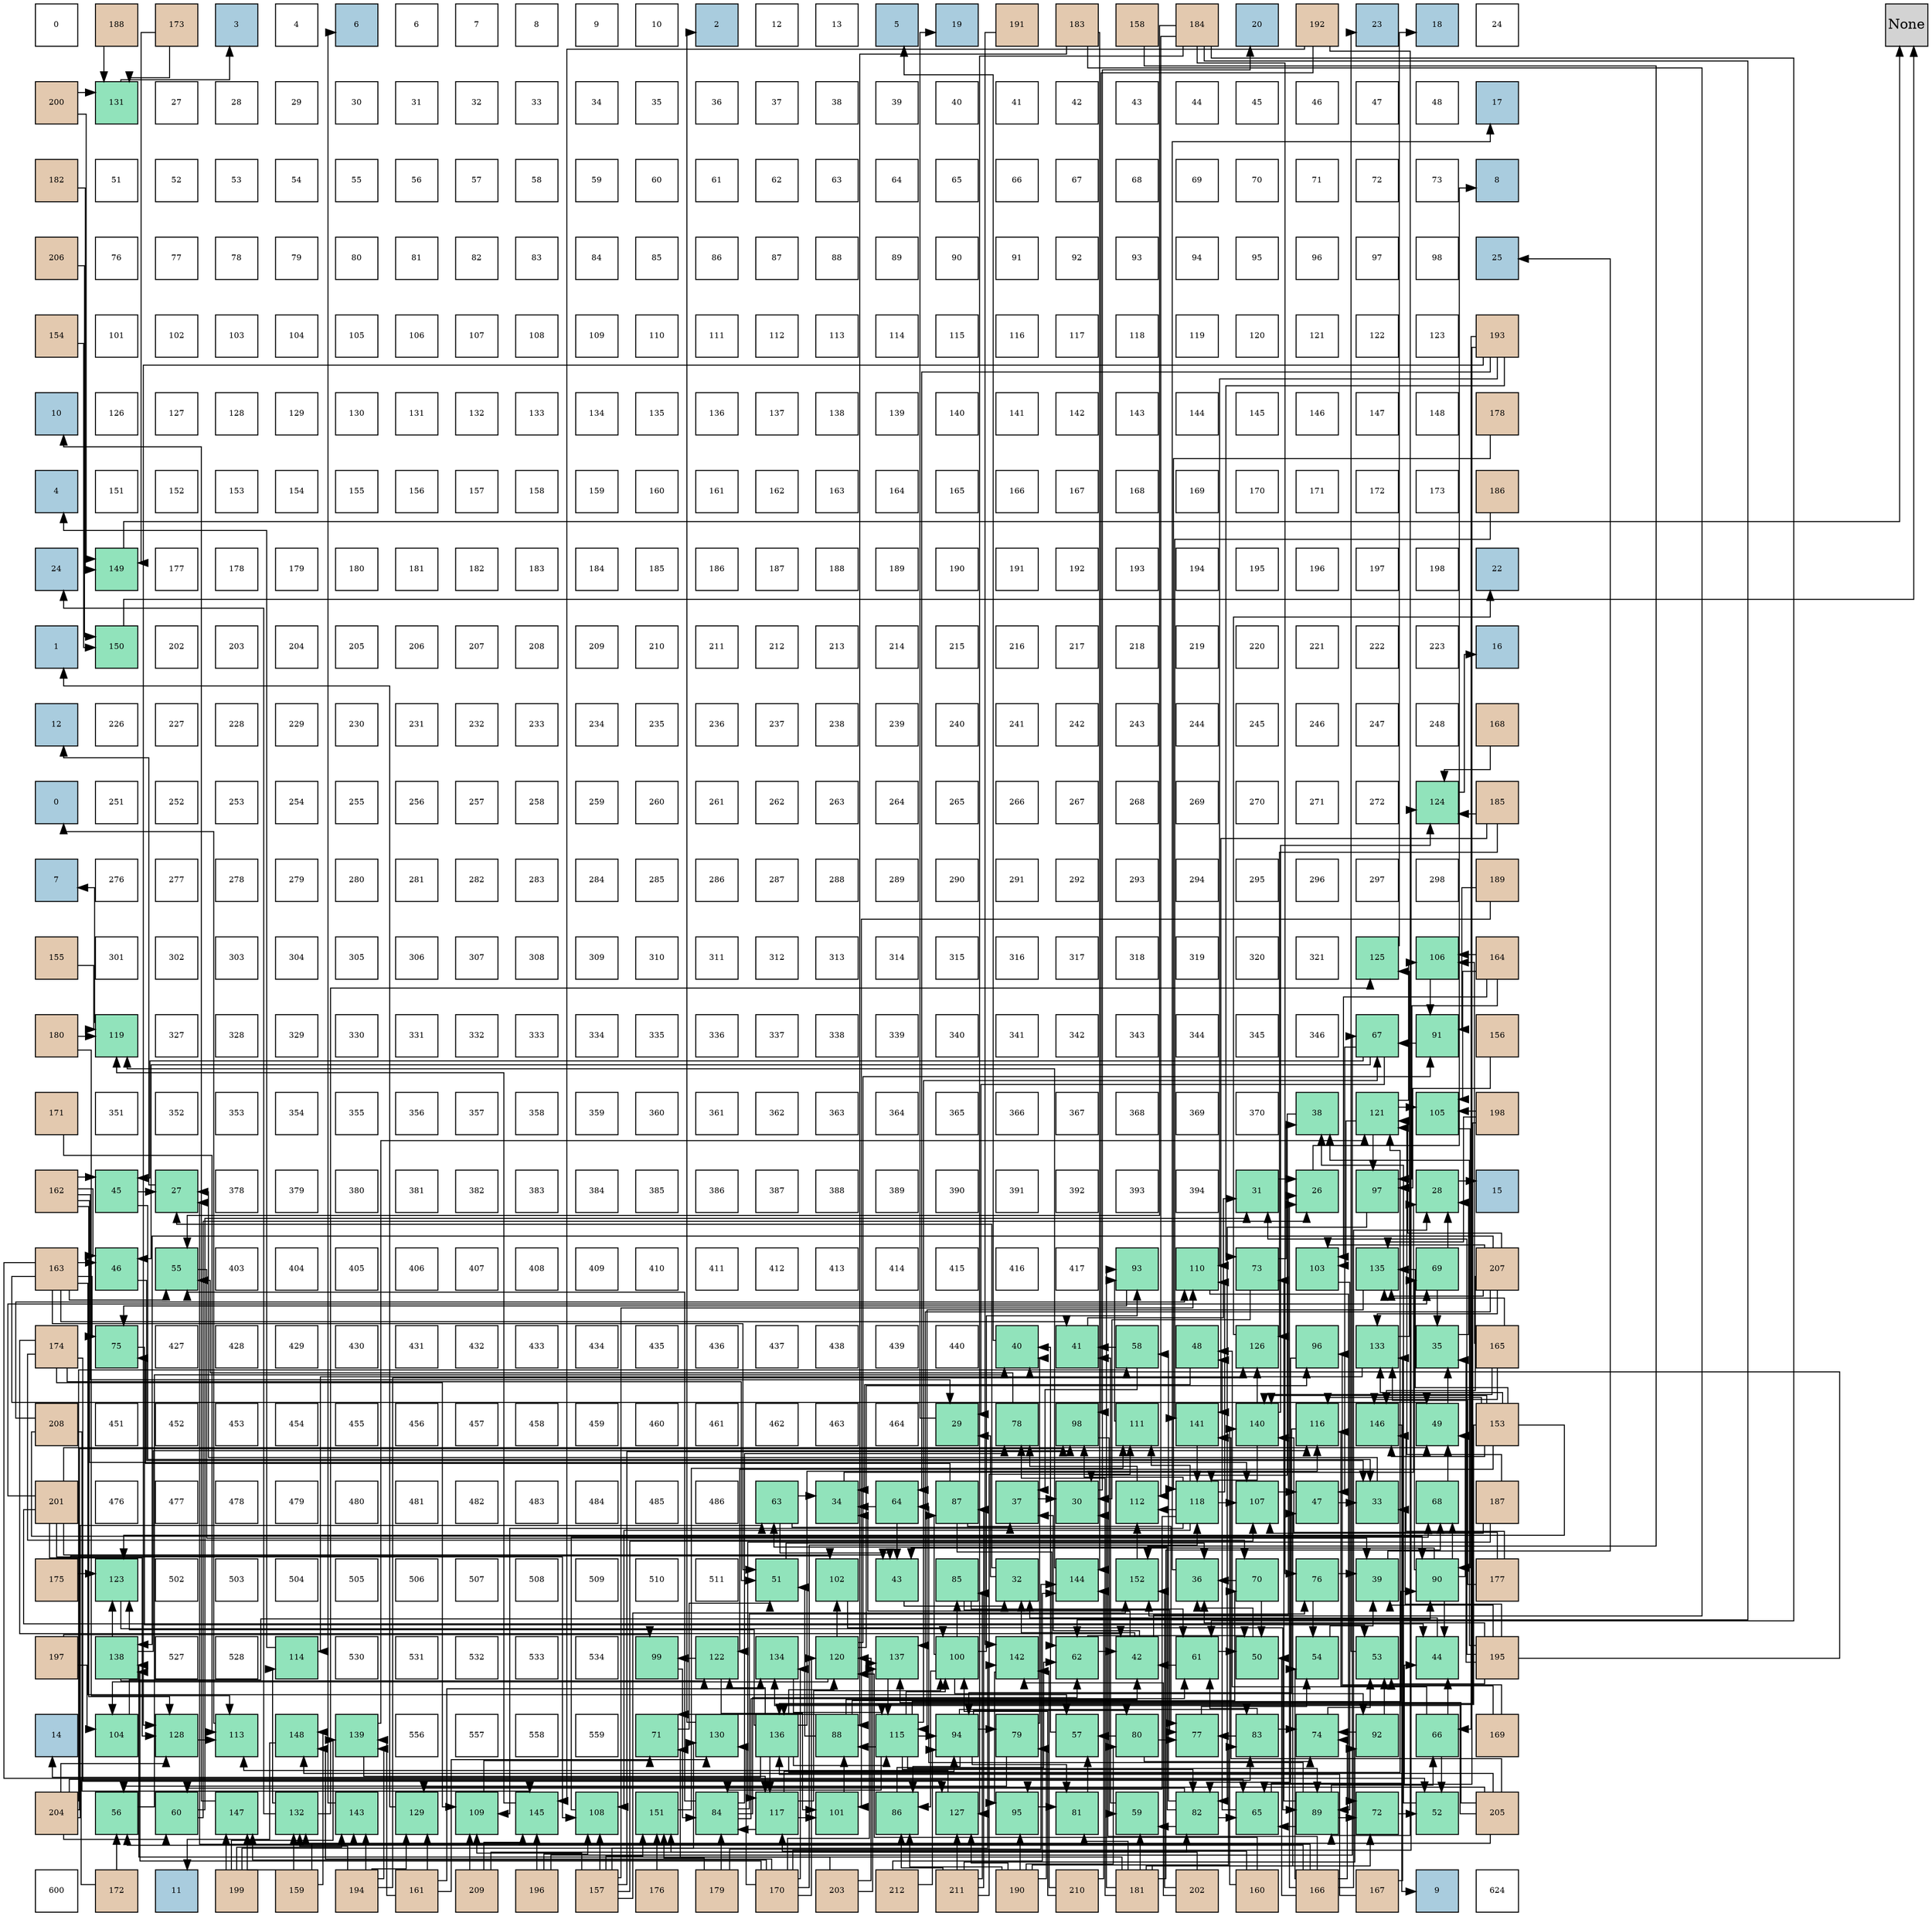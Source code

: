 digraph layout{
 rankdir=TB;
 splines=ortho;
 node [style=filled shape=square fixedsize=true width=0.6];
0[label="0", fontsize=8, fillcolor="#ffffff"];
1[label="188", fontsize=8, fillcolor="#e3c9af"];
2[label="173", fontsize=8, fillcolor="#e3c9af"];
3[label="3", fontsize=8, fillcolor="#a9ccde"];
4[label="4", fontsize=8, fillcolor="#ffffff"];
5[label="6", fontsize=8, fillcolor="#a9ccde"];
6[label="6", fontsize=8, fillcolor="#ffffff"];
7[label="7", fontsize=8, fillcolor="#ffffff"];
8[label="8", fontsize=8, fillcolor="#ffffff"];
9[label="9", fontsize=8, fillcolor="#ffffff"];
10[label="10", fontsize=8, fillcolor="#ffffff"];
11[label="2", fontsize=8, fillcolor="#a9ccde"];
12[label="12", fontsize=8, fillcolor="#ffffff"];
13[label="13", fontsize=8, fillcolor="#ffffff"];
14[label="5", fontsize=8, fillcolor="#a9ccde"];
15[label="19", fontsize=8, fillcolor="#a9ccde"];
16[label="191", fontsize=8, fillcolor="#e3c9af"];
17[label="183", fontsize=8, fillcolor="#e3c9af"];
18[label="158", fontsize=8, fillcolor="#e3c9af"];
19[label="184", fontsize=8, fillcolor="#e3c9af"];
20[label="20", fontsize=8, fillcolor="#a9ccde"];
21[label="192", fontsize=8, fillcolor="#e3c9af"];
22[label="23", fontsize=8, fillcolor="#a9ccde"];
23[label="18", fontsize=8, fillcolor="#a9ccde"];
24[label="24", fontsize=8, fillcolor="#ffffff"];
25[label="200", fontsize=8, fillcolor="#e3c9af"];
26[label="131", fontsize=8, fillcolor="#91e3bb"];
27[label="27", fontsize=8, fillcolor="#ffffff"];
28[label="28", fontsize=8, fillcolor="#ffffff"];
29[label="29", fontsize=8, fillcolor="#ffffff"];
30[label="30", fontsize=8, fillcolor="#ffffff"];
31[label="31", fontsize=8, fillcolor="#ffffff"];
32[label="32", fontsize=8, fillcolor="#ffffff"];
33[label="33", fontsize=8, fillcolor="#ffffff"];
34[label="34", fontsize=8, fillcolor="#ffffff"];
35[label="35", fontsize=8, fillcolor="#ffffff"];
36[label="36", fontsize=8, fillcolor="#ffffff"];
37[label="37", fontsize=8, fillcolor="#ffffff"];
38[label="38", fontsize=8, fillcolor="#ffffff"];
39[label="39", fontsize=8, fillcolor="#ffffff"];
40[label="40", fontsize=8, fillcolor="#ffffff"];
41[label="41", fontsize=8, fillcolor="#ffffff"];
42[label="42", fontsize=8, fillcolor="#ffffff"];
43[label="43", fontsize=8, fillcolor="#ffffff"];
44[label="44", fontsize=8, fillcolor="#ffffff"];
45[label="45", fontsize=8, fillcolor="#ffffff"];
46[label="46", fontsize=8, fillcolor="#ffffff"];
47[label="47", fontsize=8, fillcolor="#ffffff"];
48[label="48", fontsize=8, fillcolor="#ffffff"];
49[label="17", fontsize=8, fillcolor="#a9ccde"];
50[label="182", fontsize=8, fillcolor="#e3c9af"];
51[label="51", fontsize=8, fillcolor="#ffffff"];
52[label="52", fontsize=8, fillcolor="#ffffff"];
53[label="53", fontsize=8, fillcolor="#ffffff"];
54[label="54", fontsize=8, fillcolor="#ffffff"];
55[label="55", fontsize=8, fillcolor="#ffffff"];
56[label="56", fontsize=8, fillcolor="#ffffff"];
57[label="57", fontsize=8, fillcolor="#ffffff"];
58[label="58", fontsize=8, fillcolor="#ffffff"];
59[label="59", fontsize=8, fillcolor="#ffffff"];
60[label="60", fontsize=8, fillcolor="#ffffff"];
61[label="61", fontsize=8, fillcolor="#ffffff"];
62[label="62", fontsize=8, fillcolor="#ffffff"];
63[label="63", fontsize=8, fillcolor="#ffffff"];
64[label="64", fontsize=8, fillcolor="#ffffff"];
65[label="65", fontsize=8, fillcolor="#ffffff"];
66[label="66", fontsize=8, fillcolor="#ffffff"];
67[label="67", fontsize=8, fillcolor="#ffffff"];
68[label="68", fontsize=8, fillcolor="#ffffff"];
69[label="69", fontsize=8, fillcolor="#ffffff"];
70[label="70", fontsize=8, fillcolor="#ffffff"];
71[label="71", fontsize=8, fillcolor="#ffffff"];
72[label="72", fontsize=8, fillcolor="#ffffff"];
73[label="73", fontsize=8, fillcolor="#ffffff"];
74[label="8", fontsize=8, fillcolor="#a9ccde"];
75[label="206", fontsize=8, fillcolor="#e3c9af"];
76[label="76", fontsize=8, fillcolor="#ffffff"];
77[label="77", fontsize=8, fillcolor="#ffffff"];
78[label="78", fontsize=8, fillcolor="#ffffff"];
79[label="79", fontsize=8, fillcolor="#ffffff"];
80[label="80", fontsize=8, fillcolor="#ffffff"];
81[label="81", fontsize=8, fillcolor="#ffffff"];
82[label="82", fontsize=8, fillcolor="#ffffff"];
83[label="83", fontsize=8, fillcolor="#ffffff"];
84[label="84", fontsize=8, fillcolor="#ffffff"];
85[label="85", fontsize=8, fillcolor="#ffffff"];
86[label="86", fontsize=8, fillcolor="#ffffff"];
87[label="87", fontsize=8, fillcolor="#ffffff"];
88[label="88", fontsize=8, fillcolor="#ffffff"];
89[label="89", fontsize=8, fillcolor="#ffffff"];
90[label="90", fontsize=8, fillcolor="#ffffff"];
91[label="91", fontsize=8, fillcolor="#ffffff"];
92[label="92", fontsize=8, fillcolor="#ffffff"];
93[label="93", fontsize=8, fillcolor="#ffffff"];
94[label="94", fontsize=8, fillcolor="#ffffff"];
95[label="95", fontsize=8, fillcolor="#ffffff"];
96[label="96", fontsize=8, fillcolor="#ffffff"];
97[label="97", fontsize=8, fillcolor="#ffffff"];
98[label="98", fontsize=8, fillcolor="#ffffff"];
99[label="25", fontsize=8, fillcolor="#a9ccde"];
100[label="154", fontsize=8, fillcolor="#e3c9af"];
101[label="101", fontsize=8, fillcolor="#ffffff"];
102[label="102", fontsize=8, fillcolor="#ffffff"];
103[label="103", fontsize=8, fillcolor="#ffffff"];
104[label="104", fontsize=8, fillcolor="#ffffff"];
105[label="105", fontsize=8, fillcolor="#ffffff"];
106[label="106", fontsize=8, fillcolor="#ffffff"];
107[label="107", fontsize=8, fillcolor="#ffffff"];
108[label="108", fontsize=8, fillcolor="#ffffff"];
109[label="109", fontsize=8, fillcolor="#ffffff"];
110[label="110", fontsize=8, fillcolor="#ffffff"];
111[label="111", fontsize=8, fillcolor="#ffffff"];
112[label="112", fontsize=8, fillcolor="#ffffff"];
113[label="113", fontsize=8, fillcolor="#ffffff"];
114[label="114", fontsize=8, fillcolor="#ffffff"];
115[label="115", fontsize=8, fillcolor="#ffffff"];
116[label="116", fontsize=8, fillcolor="#ffffff"];
117[label="117", fontsize=8, fillcolor="#ffffff"];
118[label="118", fontsize=8, fillcolor="#ffffff"];
119[label="119", fontsize=8, fillcolor="#ffffff"];
120[label="120", fontsize=8, fillcolor="#ffffff"];
121[label="121", fontsize=8, fillcolor="#ffffff"];
122[label="122", fontsize=8, fillcolor="#ffffff"];
123[label="123", fontsize=8, fillcolor="#ffffff"];
124[label="193", fontsize=8, fillcolor="#e3c9af"];
125[label="10", fontsize=8, fillcolor="#a9ccde"];
126[label="126", fontsize=8, fillcolor="#ffffff"];
127[label="127", fontsize=8, fillcolor="#ffffff"];
128[label="128", fontsize=8, fillcolor="#ffffff"];
129[label="129", fontsize=8, fillcolor="#ffffff"];
130[label="130", fontsize=8, fillcolor="#ffffff"];
131[label="131", fontsize=8, fillcolor="#ffffff"];
132[label="132", fontsize=8, fillcolor="#ffffff"];
133[label="133", fontsize=8, fillcolor="#ffffff"];
134[label="134", fontsize=8, fillcolor="#ffffff"];
135[label="135", fontsize=8, fillcolor="#ffffff"];
136[label="136", fontsize=8, fillcolor="#ffffff"];
137[label="137", fontsize=8, fillcolor="#ffffff"];
138[label="138", fontsize=8, fillcolor="#ffffff"];
139[label="139", fontsize=8, fillcolor="#ffffff"];
140[label="140", fontsize=8, fillcolor="#ffffff"];
141[label="141", fontsize=8, fillcolor="#ffffff"];
142[label="142", fontsize=8, fillcolor="#ffffff"];
143[label="143", fontsize=8, fillcolor="#ffffff"];
144[label="144", fontsize=8, fillcolor="#ffffff"];
145[label="145", fontsize=8, fillcolor="#ffffff"];
146[label="146", fontsize=8, fillcolor="#ffffff"];
147[label="147", fontsize=8, fillcolor="#ffffff"];
148[label="148", fontsize=8, fillcolor="#ffffff"];
149[label="178", fontsize=8, fillcolor="#e3c9af"];
150[label="4", fontsize=8, fillcolor="#a9ccde"];
151[label="151", fontsize=8, fillcolor="#ffffff"];
152[label="152", fontsize=8, fillcolor="#ffffff"];
153[label="153", fontsize=8, fillcolor="#ffffff"];
154[label="154", fontsize=8, fillcolor="#ffffff"];
155[label="155", fontsize=8, fillcolor="#ffffff"];
156[label="156", fontsize=8, fillcolor="#ffffff"];
157[label="157", fontsize=8, fillcolor="#ffffff"];
158[label="158", fontsize=8, fillcolor="#ffffff"];
159[label="159", fontsize=8, fillcolor="#ffffff"];
160[label="160", fontsize=8, fillcolor="#ffffff"];
161[label="161", fontsize=8, fillcolor="#ffffff"];
162[label="162", fontsize=8, fillcolor="#ffffff"];
163[label="163", fontsize=8, fillcolor="#ffffff"];
164[label="164", fontsize=8, fillcolor="#ffffff"];
165[label="165", fontsize=8, fillcolor="#ffffff"];
166[label="166", fontsize=8, fillcolor="#ffffff"];
167[label="167", fontsize=8, fillcolor="#ffffff"];
168[label="168", fontsize=8, fillcolor="#ffffff"];
169[label="169", fontsize=8, fillcolor="#ffffff"];
170[label="170", fontsize=8, fillcolor="#ffffff"];
171[label="171", fontsize=8, fillcolor="#ffffff"];
172[label="172", fontsize=8, fillcolor="#ffffff"];
173[label="173", fontsize=8, fillcolor="#ffffff"];
174[label="186", fontsize=8, fillcolor="#e3c9af"];
175[label="24", fontsize=8, fillcolor="#a9ccde"];
176[label="149", fontsize=8, fillcolor="#91e3bb"];
177[label="177", fontsize=8, fillcolor="#ffffff"];
178[label="178", fontsize=8, fillcolor="#ffffff"];
179[label="179", fontsize=8, fillcolor="#ffffff"];
180[label="180", fontsize=8, fillcolor="#ffffff"];
181[label="181", fontsize=8, fillcolor="#ffffff"];
182[label="182", fontsize=8, fillcolor="#ffffff"];
183[label="183", fontsize=8, fillcolor="#ffffff"];
184[label="184", fontsize=8, fillcolor="#ffffff"];
185[label="185", fontsize=8, fillcolor="#ffffff"];
186[label="186", fontsize=8, fillcolor="#ffffff"];
187[label="187", fontsize=8, fillcolor="#ffffff"];
188[label="188", fontsize=8, fillcolor="#ffffff"];
189[label="189", fontsize=8, fillcolor="#ffffff"];
190[label="190", fontsize=8, fillcolor="#ffffff"];
191[label="191", fontsize=8, fillcolor="#ffffff"];
192[label="192", fontsize=8, fillcolor="#ffffff"];
193[label="193", fontsize=8, fillcolor="#ffffff"];
194[label="194", fontsize=8, fillcolor="#ffffff"];
195[label="195", fontsize=8, fillcolor="#ffffff"];
196[label="196", fontsize=8, fillcolor="#ffffff"];
197[label="197", fontsize=8, fillcolor="#ffffff"];
198[label="198", fontsize=8, fillcolor="#ffffff"];
199[label="22", fontsize=8, fillcolor="#a9ccde"];
200[label="1", fontsize=8, fillcolor="#a9ccde"];
201[label="150", fontsize=8, fillcolor="#91e3bb"];
202[label="202", fontsize=8, fillcolor="#ffffff"];
203[label="203", fontsize=8, fillcolor="#ffffff"];
204[label="204", fontsize=8, fillcolor="#ffffff"];
205[label="205", fontsize=8, fillcolor="#ffffff"];
206[label="206", fontsize=8, fillcolor="#ffffff"];
207[label="207", fontsize=8, fillcolor="#ffffff"];
208[label="208", fontsize=8, fillcolor="#ffffff"];
209[label="209", fontsize=8, fillcolor="#ffffff"];
210[label="210", fontsize=8, fillcolor="#ffffff"];
211[label="211", fontsize=8, fillcolor="#ffffff"];
212[label="212", fontsize=8, fillcolor="#ffffff"];
213[label="213", fontsize=8, fillcolor="#ffffff"];
214[label="214", fontsize=8, fillcolor="#ffffff"];
215[label="215", fontsize=8, fillcolor="#ffffff"];
216[label="216", fontsize=8, fillcolor="#ffffff"];
217[label="217", fontsize=8, fillcolor="#ffffff"];
218[label="218", fontsize=8, fillcolor="#ffffff"];
219[label="219", fontsize=8, fillcolor="#ffffff"];
220[label="220", fontsize=8, fillcolor="#ffffff"];
221[label="221", fontsize=8, fillcolor="#ffffff"];
222[label="222", fontsize=8, fillcolor="#ffffff"];
223[label="223", fontsize=8, fillcolor="#ffffff"];
224[label="16", fontsize=8, fillcolor="#a9ccde"];
225[label="12", fontsize=8, fillcolor="#a9ccde"];
226[label="226", fontsize=8, fillcolor="#ffffff"];
227[label="227", fontsize=8, fillcolor="#ffffff"];
228[label="228", fontsize=8, fillcolor="#ffffff"];
229[label="229", fontsize=8, fillcolor="#ffffff"];
230[label="230", fontsize=8, fillcolor="#ffffff"];
231[label="231", fontsize=8, fillcolor="#ffffff"];
232[label="232", fontsize=8, fillcolor="#ffffff"];
233[label="233", fontsize=8, fillcolor="#ffffff"];
234[label="234", fontsize=8, fillcolor="#ffffff"];
235[label="235", fontsize=8, fillcolor="#ffffff"];
236[label="236", fontsize=8, fillcolor="#ffffff"];
237[label="237", fontsize=8, fillcolor="#ffffff"];
238[label="238", fontsize=8, fillcolor="#ffffff"];
239[label="239", fontsize=8, fillcolor="#ffffff"];
240[label="240", fontsize=8, fillcolor="#ffffff"];
241[label="241", fontsize=8, fillcolor="#ffffff"];
242[label="242", fontsize=8, fillcolor="#ffffff"];
243[label="243", fontsize=8, fillcolor="#ffffff"];
244[label="244", fontsize=8, fillcolor="#ffffff"];
245[label="245", fontsize=8, fillcolor="#ffffff"];
246[label="246", fontsize=8, fillcolor="#ffffff"];
247[label="247", fontsize=8, fillcolor="#ffffff"];
248[label="248", fontsize=8, fillcolor="#ffffff"];
249[label="168", fontsize=8, fillcolor="#e3c9af"];
250[label="0", fontsize=8, fillcolor="#a9ccde"];
251[label="251", fontsize=8, fillcolor="#ffffff"];
252[label="252", fontsize=8, fillcolor="#ffffff"];
253[label="253", fontsize=8, fillcolor="#ffffff"];
254[label="254", fontsize=8, fillcolor="#ffffff"];
255[label="255", fontsize=8, fillcolor="#ffffff"];
256[label="256", fontsize=8, fillcolor="#ffffff"];
257[label="257", fontsize=8, fillcolor="#ffffff"];
258[label="258", fontsize=8, fillcolor="#ffffff"];
259[label="259", fontsize=8, fillcolor="#ffffff"];
260[label="260", fontsize=8, fillcolor="#ffffff"];
261[label="261", fontsize=8, fillcolor="#ffffff"];
262[label="262", fontsize=8, fillcolor="#ffffff"];
263[label="263", fontsize=8, fillcolor="#ffffff"];
264[label="264", fontsize=8, fillcolor="#ffffff"];
265[label="265", fontsize=8, fillcolor="#ffffff"];
266[label="266", fontsize=8, fillcolor="#ffffff"];
267[label="267", fontsize=8, fillcolor="#ffffff"];
268[label="268", fontsize=8, fillcolor="#ffffff"];
269[label="269", fontsize=8, fillcolor="#ffffff"];
270[label="270", fontsize=8, fillcolor="#ffffff"];
271[label="271", fontsize=8, fillcolor="#ffffff"];
272[label="272", fontsize=8, fillcolor="#ffffff"];
273[label="124", fontsize=8, fillcolor="#91e3bb"];
274[label="185", fontsize=8, fillcolor="#e3c9af"];
275[label="7", fontsize=8, fillcolor="#a9ccde"];
276[label="276", fontsize=8, fillcolor="#ffffff"];
277[label="277", fontsize=8, fillcolor="#ffffff"];
278[label="278", fontsize=8, fillcolor="#ffffff"];
279[label="279", fontsize=8, fillcolor="#ffffff"];
280[label="280", fontsize=8, fillcolor="#ffffff"];
281[label="281", fontsize=8, fillcolor="#ffffff"];
282[label="282", fontsize=8, fillcolor="#ffffff"];
283[label="283", fontsize=8, fillcolor="#ffffff"];
284[label="284", fontsize=8, fillcolor="#ffffff"];
285[label="285", fontsize=8, fillcolor="#ffffff"];
286[label="286", fontsize=8, fillcolor="#ffffff"];
287[label="287", fontsize=8, fillcolor="#ffffff"];
288[label="288", fontsize=8, fillcolor="#ffffff"];
289[label="289", fontsize=8, fillcolor="#ffffff"];
290[label="290", fontsize=8, fillcolor="#ffffff"];
291[label="291", fontsize=8, fillcolor="#ffffff"];
292[label="292", fontsize=8, fillcolor="#ffffff"];
293[label="293", fontsize=8, fillcolor="#ffffff"];
294[label="294", fontsize=8, fillcolor="#ffffff"];
295[label="295", fontsize=8, fillcolor="#ffffff"];
296[label="296", fontsize=8, fillcolor="#ffffff"];
297[label="297", fontsize=8, fillcolor="#ffffff"];
298[label="298", fontsize=8, fillcolor="#ffffff"];
299[label="189", fontsize=8, fillcolor="#e3c9af"];
300[label="155", fontsize=8, fillcolor="#e3c9af"];
301[label="301", fontsize=8, fillcolor="#ffffff"];
302[label="302", fontsize=8, fillcolor="#ffffff"];
303[label="303", fontsize=8, fillcolor="#ffffff"];
304[label="304", fontsize=8, fillcolor="#ffffff"];
305[label="305", fontsize=8, fillcolor="#ffffff"];
306[label="306", fontsize=8, fillcolor="#ffffff"];
307[label="307", fontsize=8, fillcolor="#ffffff"];
308[label="308", fontsize=8, fillcolor="#ffffff"];
309[label="309", fontsize=8, fillcolor="#ffffff"];
310[label="310", fontsize=8, fillcolor="#ffffff"];
311[label="311", fontsize=8, fillcolor="#ffffff"];
312[label="312", fontsize=8, fillcolor="#ffffff"];
313[label="313", fontsize=8, fillcolor="#ffffff"];
314[label="314", fontsize=8, fillcolor="#ffffff"];
315[label="315", fontsize=8, fillcolor="#ffffff"];
316[label="316", fontsize=8, fillcolor="#ffffff"];
317[label="317", fontsize=8, fillcolor="#ffffff"];
318[label="318", fontsize=8, fillcolor="#ffffff"];
319[label="319", fontsize=8, fillcolor="#ffffff"];
320[label="320", fontsize=8, fillcolor="#ffffff"];
321[label="321", fontsize=8, fillcolor="#ffffff"];
322[label="125", fontsize=8, fillcolor="#91e3bb"];
323[label="106", fontsize=8, fillcolor="#91e3bb"];
324[label="164", fontsize=8, fillcolor="#e3c9af"];
325[label="180", fontsize=8, fillcolor="#e3c9af"];
326[label="119", fontsize=8, fillcolor="#91e3bb"];
327[label="327", fontsize=8, fillcolor="#ffffff"];
328[label="328", fontsize=8, fillcolor="#ffffff"];
329[label="329", fontsize=8, fillcolor="#ffffff"];
330[label="330", fontsize=8, fillcolor="#ffffff"];
331[label="331", fontsize=8, fillcolor="#ffffff"];
332[label="332", fontsize=8, fillcolor="#ffffff"];
333[label="333", fontsize=8, fillcolor="#ffffff"];
334[label="334", fontsize=8, fillcolor="#ffffff"];
335[label="335", fontsize=8, fillcolor="#ffffff"];
336[label="336", fontsize=8, fillcolor="#ffffff"];
337[label="337", fontsize=8, fillcolor="#ffffff"];
338[label="338", fontsize=8, fillcolor="#ffffff"];
339[label="339", fontsize=8, fillcolor="#ffffff"];
340[label="340", fontsize=8, fillcolor="#ffffff"];
341[label="341", fontsize=8, fillcolor="#ffffff"];
342[label="342", fontsize=8, fillcolor="#ffffff"];
343[label="343", fontsize=8, fillcolor="#ffffff"];
344[label="344", fontsize=8, fillcolor="#ffffff"];
345[label="345", fontsize=8, fillcolor="#ffffff"];
346[label="346", fontsize=8, fillcolor="#ffffff"];
347[label="67", fontsize=8, fillcolor="#91e3bb"];
348[label="91", fontsize=8, fillcolor="#91e3bb"];
349[label="156", fontsize=8, fillcolor="#e3c9af"];
350[label="171", fontsize=8, fillcolor="#e3c9af"];
351[label="351", fontsize=8, fillcolor="#ffffff"];
352[label="352", fontsize=8, fillcolor="#ffffff"];
353[label="353", fontsize=8, fillcolor="#ffffff"];
354[label="354", fontsize=8, fillcolor="#ffffff"];
355[label="355", fontsize=8, fillcolor="#ffffff"];
356[label="356", fontsize=8, fillcolor="#ffffff"];
357[label="357", fontsize=8, fillcolor="#ffffff"];
358[label="358", fontsize=8, fillcolor="#ffffff"];
359[label="359", fontsize=8, fillcolor="#ffffff"];
360[label="360", fontsize=8, fillcolor="#ffffff"];
361[label="361", fontsize=8, fillcolor="#ffffff"];
362[label="362", fontsize=8, fillcolor="#ffffff"];
363[label="363", fontsize=8, fillcolor="#ffffff"];
364[label="364", fontsize=8, fillcolor="#ffffff"];
365[label="365", fontsize=8, fillcolor="#ffffff"];
366[label="366", fontsize=8, fillcolor="#ffffff"];
367[label="367", fontsize=8, fillcolor="#ffffff"];
368[label="368", fontsize=8, fillcolor="#ffffff"];
369[label="369", fontsize=8, fillcolor="#ffffff"];
370[label="370", fontsize=8, fillcolor="#ffffff"];
371[label="38", fontsize=8, fillcolor="#91e3bb"];
372[label="121", fontsize=8, fillcolor="#91e3bb"];
373[label="105", fontsize=8, fillcolor="#91e3bb"];
374[label="198", fontsize=8, fillcolor="#e3c9af"];
375[label="162", fontsize=8, fillcolor="#e3c9af"];
376[label="45", fontsize=8, fillcolor="#91e3bb"];
377[label="27", fontsize=8, fillcolor="#91e3bb"];
378[label="378", fontsize=8, fillcolor="#ffffff"];
379[label="379", fontsize=8, fillcolor="#ffffff"];
380[label="380", fontsize=8, fillcolor="#ffffff"];
381[label="381", fontsize=8, fillcolor="#ffffff"];
382[label="382", fontsize=8, fillcolor="#ffffff"];
383[label="383", fontsize=8, fillcolor="#ffffff"];
384[label="384", fontsize=8, fillcolor="#ffffff"];
385[label="385", fontsize=8, fillcolor="#ffffff"];
386[label="386", fontsize=8, fillcolor="#ffffff"];
387[label="387", fontsize=8, fillcolor="#ffffff"];
388[label="388", fontsize=8, fillcolor="#ffffff"];
389[label="389", fontsize=8, fillcolor="#ffffff"];
390[label="390", fontsize=8, fillcolor="#ffffff"];
391[label="391", fontsize=8, fillcolor="#ffffff"];
392[label="392", fontsize=8, fillcolor="#ffffff"];
393[label="393", fontsize=8, fillcolor="#ffffff"];
394[label="394", fontsize=8, fillcolor="#ffffff"];
395[label="31", fontsize=8, fillcolor="#91e3bb"];
396[label="26", fontsize=8, fillcolor="#91e3bb"];
397[label="97", fontsize=8, fillcolor="#91e3bb"];
398[label="28", fontsize=8, fillcolor="#91e3bb"];
399[label="15", fontsize=8, fillcolor="#a9ccde"];
400[label="163", fontsize=8, fillcolor="#e3c9af"];
401[label="46", fontsize=8, fillcolor="#91e3bb"];
402[label="55", fontsize=8, fillcolor="#91e3bb"];
403[label="403", fontsize=8, fillcolor="#ffffff"];
404[label="404", fontsize=8, fillcolor="#ffffff"];
405[label="405", fontsize=8, fillcolor="#ffffff"];
406[label="406", fontsize=8, fillcolor="#ffffff"];
407[label="407", fontsize=8, fillcolor="#ffffff"];
408[label="408", fontsize=8, fillcolor="#ffffff"];
409[label="409", fontsize=8, fillcolor="#ffffff"];
410[label="410", fontsize=8, fillcolor="#ffffff"];
411[label="411", fontsize=8, fillcolor="#ffffff"];
412[label="412", fontsize=8, fillcolor="#ffffff"];
413[label="413", fontsize=8, fillcolor="#ffffff"];
414[label="414", fontsize=8, fillcolor="#ffffff"];
415[label="415", fontsize=8, fillcolor="#ffffff"];
416[label="416", fontsize=8, fillcolor="#ffffff"];
417[label="417", fontsize=8, fillcolor="#ffffff"];
418[label="93", fontsize=8, fillcolor="#91e3bb"];
419[label="110", fontsize=8, fillcolor="#91e3bb"];
420[label="73", fontsize=8, fillcolor="#91e3bb"];
421[label="103", fontsize=8, fillcolor="#91e3bb"];
422[label="135", fontsize=8, fillcolor="#91e3bb"];
423[label="69", fontsize=8, fillcolor="#91e3bb"];
424[label="207", fontsize=8, fillcolor="#e3c9af"];
425[label="174", fontsize=8, fillcolor="#e3c9af"];
426[label="75", fontsize=8, fillcolor="#91e3bb"];
427[label="427", fontsize=8, fillcolor="#ffffff"];
428[label="428", fontsize=8, fillcolor="#ffffff"];
429[label="429", fontsize=8, fillcolor="#ffffff"];
430[label="430", fontsize=8, fillcolor="#ffffff"];
431[label="431", fontsize=8, fillcolor="#ffffff"];
432[label="432", fontsize=8, fillcolor="#ffffff"];
433[label="433", fontsize=8, fillcolor="#ffffff"];
434[label="434", fontsize=8, fillcolor="#ffffff"];
435[label="435", fontsize=8, fillcolor="#ffffff"];
436[label="436", fontsize=8, fillcolor="#ffffff"];
437[label="437", fontsize=8, fillcolor="#ffffff"];
438[label="438", fontsize=8, fillcolor="#ffffff"];
439[label="439", fontsize=8, fillcolor="#ffffff"];
440[label="440", fontsize=8, fillcolor="#ffffff"];
441[label="40", fontsize=8, fillcolor="#91e3bb"];
442[label="41", fontsize=8, fillcolor="#91e3bb"];
443[label="58", fontsize=8, fillcolor="#91e3bb"];
444[label="48", fontsize=8, fillcolor="#91e3bb"];
445[label="126", fontsize=8, fillcolor="#91e3bb"];
446[label="96", fontsize=8, fillcolor="#91e3bb"];
447[label="133", fontsize=8, fillcolor="#91e3bb"];
448[label="35", fontsize=8, fillcolor="#91e3bb"];
449[label="165", fontsize=8, fillcolor="#e3c9af"];
450[label="208", fontsize=8, fillcolor="#e3c9af"];
451[label="451", fontsize=8, fillcolor="#ffffff"];
452[label="452", fontsize=8, fillcolor="#ffffff"];
453[label="453", fontsize=8, fillcolor="#ffffff"];
454[label="454", fontsize=8, fillcolor="#ffffff"];
455[label="455", fontsize=8, fillcolor="#ffffff"];
456[label="456", fontsize=8, fillcolor="#ffffff"];
457[label="457", fontsize=8, fillcolor="#ffffff"];
458[label="458", fontsize=8, fillcolor="#ffffff"];
459[label="459", fontsize=8, fillcolor="#ffffff"];
460[label="460", fontsize=8, fillcolor="#ffffff"];
461[label="461", fontsize=8, fillcolor="#ffffff"];
462[label="462", fontsize=8, fillcolor="#ffffff"];
463[label="463", fontsize=8, fillcolor="#ffffff"];
464[label="464", fontsize=8, fillcolor="#ffffff"];
465[label="29", fontsize=8, fillcolor="#91e3bb"];
466[label="78", fontsize=8, fillcolor="#91e3bb"];
467[label="98", fontsize=8, fillcolor="#91e3bb"];
468[label="111", fontsize=8, fillcolor="#91e3bb"];
469[label="141", fontsize=8, fillcolor="#91e3bb"];
470[label="140", fontsize=8, fillcolor="#91e3bb"];
471[label="116", fontsize=8, fillcolor="#91e3bb"];
472[label="146", fontsize=8, fillcolor="#91e3bb"];
473[label="49", fontsize=8, fillcolor="#91e3bb"];
474[label="153", fontsize=8, fillcolor="#e3c9af"];
475[label="201", fontsize=8, fillcolor="#e3c9af"];
476[label="476", fontsize=8, fillcolor="#ffffff"];
477[label="477", fontsize=8, fillcolor="#ffffff"];
478[label="478", fontsize=8, fillcolor="#ffffff"];
479[label="479", fontsize=8, fillcolor="#ffffff"];
480[label="480", fontsize=8, fillcolor="#ffffff"];
481[label="481", fontsize=8, fillcolor="#ffffff"];
482[label="482", fontsize=8, fillcolor="#ffffff"];
483[label="483", fontsize=8, fillcolor="#ffffff"];
484[label="484", fontsize=8, fillcolor="#ffffff"];
485[label="485", fontsize=8, fillcolor="#ffffff"];
486[label="486", fontsize=8, fillcolor="#ffffff"];
487[label="63", fontsize=8, fillcolor="#91e3bb"];
488[label="34", fontsize=8, fillcolor="#91e3bb"];
489[label="64", fontsize=8, fillcolor="#91e3bb"];
490[label="87", fontsize=8, fillcolor="#91e3bb"];
491[label="37", fontsize=8, fillcolor="#91e3bb"];
492[label="30", fontsize=8, fillcolor="#91e3bb"];
493[label="112", fontsize=8, fillcolor="#91e3bb"];
494[label="118", fontsize=8, fillcolor="#91e3bb"];
495[label="107", fontsize=8, fillcolor="#91e3bb"];
496[label="47", fontsize=8, fillcolor="#91e3bb"];
497[label="33", fontsize=8, fillcolor="#91e3bb"];
498[label="68", fontsize=8, fillcolor="#91e3bb"];
499[label="187", fontsize=8, fillcolor="#e3c9af"];
500[label="175", fontsize=8, fillcolor="#e3c9af"];
501[label="123", fontsize=8, fillcolor="#91e3bb"];
502[label="502", fontsize=8, fillcolor="#ffffff"];
503[label="503", fontsize=8, fillcolor="#ffffff"];
504[label="504", fontsize=8, fillcolor="#ffffff"];
505[label="505", fontsize=8, fillcolor="#ffffff"];
506[label="506", fontsize=8, fillcolor="#ffffff"];
507[label="507", fontsize=8, fillcolor="#ffffff"];
508[label="508", fontsize=8, fillcolor="#ffffff"];
509[label="509", fontsize=8, fillcolor="#ffffff"];
510[label="510", fontsize=8, fillcolor="#ffffff"];
511[label="511", fontsize=8, fillcolor="#ffffff"];
512[label="51", fontsize=8, fillcolor="#91e3bb"];
513[label="102", fontsize=8, fillcolor="#91e3bb"];
514[label="43", fontsize=8, fillcolor="#91e3bb"];
515[label="85", fontsize=8, fillcolor="#91e3bb"];
516[label="32", fontsize=8, fillcolor="#91e3bb"];
517[label="144", fontsize=8, fillcolor="#91e3bb"];
518[label="152", fontsize=8, fillcolor="#91e3bb"];
519[label="36", fontsize=8, fillcolor="#91e3bb"];
520[label="70", fontsize=8, fillcolor="#91e3bb"];
521[label="76", fontsize=8, fillcolor="#91e3bb"];
522[label="39", fontsize=8, fillcolor="#91e3bb"];
523[label="90", fontsize=8, fillcolor="#91e3bb"];
524[label="177", fontsize=8, fillcolor="#e3c9af"];
525[label="197", fontsize=8, fillcolor="#e3c9af"];
526[label="138", fontsize=8, fillcolor="#91e3bb"];
527[label="527", fontsize=8, fillcolor="#ffffff"];
528[label="528", fontsize=8, fillcolor="#ffffff"];
529[label="114", fontsize=8, fillcolor="#91e3bb"];
530[label="530", fontsize=8, fillcolor="#ffffff"];
531[label="531", fontsize=8, fillcolor="#ffffff"];
532[label="532", fontsize=8, fillcolor="#ffffff"];
533[label="533", fontsize=8, fillcolor="#ffffff"];
534[label="534", fontsize=8, fillcolor="#ffffff"];
535[label="99", fontsize=8, fillcolor="#91e3bb"];
536[label="122", fontsize=8, fillcolor="#91e3bb"];
537[label="134", fontsize=8, fillcolor="#91e3bb"];
538[label="120", fontsize=8, fillcolor="#91e3bb"];
539[label="137", fontsize=8, fillcolor="#91e3bb"];
540[label="100", fontsize=8, fillcolor="#91e3bb"];
541[label="142", fontsize=8, fillcolor="#91e3bb"];
542[label="62", fontsize=8, fillcolor="#91e3bb"];
543[label="42", fontsize=8, fillcolor="#91e3bb"];
544[label="61", fontsize=8, fillcolor="#91e3bb"];
545[label="50", fontsize=8, fillcolor="#91e3bb"];
546[label="54", fontsize=8, fillcolor="#91e3bb"];
547[label="53", fontsize=8, fillcolor="#91e3bb"];
548[label="44", fontsize=8, fillcolor="#91e3bb"];
549[label="195", fontsize=8, fillcolor="#e3c9af"];
550[label="14", fontsize=8, fillcolor="#a9ccde"];
551[label="104", fontsize=8, fillcolor="#91e3bb"];
552[label="128", fontsize=8, fillcolor="#91e3bb"];
553[label="113", fontsize=8, fillcolor="#91e3bb"];
554[label="148", fontsize=8, fillcolor="#91e3bb"];
555[label="139", fontsize=8, fillcolor="#91e3bb"];
556[label="556", fontsize=8, fillcolor="#ffffff"];
557[label="557", fontsize=8, fillcolor="#ffffff"];
558[label="558", fontsize=8, fillcolor="#ffffff"];
559[label="559", fontsize=8, fillcolor="#ffffff"];
560[label="71", fontsize=8, fillcolor="#91e3bb"];
561[label="130", fontsize=8, fillcolor="#91e3bb"];
562[label="136", fontsize=8, fillcolor="#91e3bb"];
563[label="88", fontsize=8, fillcolor="#91e3bb"];
564[label="115", fontsize=8, fillcolor="#91e3bb"];
565[label="94", fontsize=8, fillcolor="#91e3bb"];
566[label="79", fontsize=8, fillcolor="#91e3bb"];
567[label="57", fontsize=8, fillcolor="#91e3bb"];
568[label="80", fontsize=8, fillcolor="#91e3bb"];
569[label="77", fontsize=8, fillcolor="#91e3bb"];
570[label="83", fontsize=8, fillcolor="#91e3bb"];
571[label="74", fontsize=8, fillcolor="#91e3bb"];
572[label="92", fontsize=8, fillcolor="#91e3bb"];
573[label="66", fontsize=8, fillcolor="#91e3bb"];
574[label="169", fontsize=8, fillcolor="#e3c9af"];
575[label="204", fontsize=8, fillcolor="#e3c9af"];
576[label="56", fontsize=8, fillcolor="#91e3bb"];
577[label="60", fontsize=8, fillcolor="#91e3bb"];
578[label="147", fontsize=8, fillcolor="#91e3bb"];
579[label="132", fontsize=8, fillcolor="#91e3bb"];
580[label="143", fontsize=8, fillcolor="#91e3bb"];
581[label="129", fontsize=8, fillcolor="#91e3bb"];
582[label="109", fontsize=8, fillcolor="#91e3bb"];
583[label="145", fontsize=8, fillcolor="#91e3bb"];
584[label="108", fontsize=8, fillcolor="#91e3bb"];
585[label="151", fontsize=8, fillcolor="#91e3bb"];
586[label="84", fontsize=8, fillcolor="#91e3bb"];
587[label="117", fontsize=8, fillcolor="#91e3bb"];
588[label="101", fontsize=8, fillcolor="#91e3bb"];
589[label="86", fontsize=8, fillcolor="#91e3bb"];
590[label="127", fontsize=8, fillcolor="#91e3bb"];
591[label="95", fontsize=8, fillcolor="#91e3bb"];
592[label="81", fontsize=8, fillcolor="#91e3bb"];
593[label="59", fontsize=8, fillcolor="#91e3bb"];
594[label="82", fontsize=8, fillcolor="#91e3bb"];
595[label="65", fontsize=8, fillcolor="#91e3bb"];
596[label="89", fontsize=8, fillcolor="#91e3bb"];
597[label="72", fontsize=8, fillcolor="#91e3bb"];
598[label="52", fontsize=8, fillcolor="#91e3bb"];
599[label="205", fontsize=8, fillcolor="#e3c9af"];
600[label="600", fontsize=8, fillcolor="#ffffff"];
601[label="172", fontsize=8, fillcolor="#e3c9af"];
602[label="11", fontsize=8, fillcolor="#a9ccde"];
603[label="199", fontsize=8, fillcolor="#e3c9af"];
604[label="159", fontsize=8, fillcolor="#e3c9af"];
605[label="194", fontsize=8, fillcolor="#e3c9af"];
606[label="161", fontsize=8, fillcolor="#e3c9af"];
607[label="209", fontsize=8, fillcolor="#e3c9af"];
608[label="196", fontsize=8, fillcolor="#e3c9af"];
609[label="157", fontsize=8, fillcolor="#e3c9af"];
610[label="176", fontsize=8, fillcolor="#e3c9af"];
611[label="179", fontsize=8, fillcolor="#e3c9af"];
612[label="170", fontsize=8, fillcolor="#e3c9af"];
613[label="203", fontsize=8, fillcolor="#e3c9af"];
614[label="212", fontsize=8, fillcolor="#e3c9af"];
615[label="211", fontsize=8, fillcolor="#e3c9af"];
616[label="190", fontsize=8, fillcolor="#e3c9af"];
617[label="210", fontsize=8, fillcolor="#e3c9af"];
618[label="181", fontsize=8, fillcolor="#e3c9af"];
619[label="202", fontsize=8, fillcolor="#e3c9af"];
620[label="160", fontsize=8, fillcolor="#e3c9af"];
621[label="166", fontsize=8, fillcolor="#e3c9af"];
622[label="167", fontsize=8, fillcolor="#e3c9af"];
623[label="9", fontsize=8, fillcolor="#a9ccde"];
624[label="624", fontsize=8, fillcolor="#ffffff"];
edge [constraint=false, style=vis];396 -> 74;
377 -> 225;
398 -> 399;
465 -> 15;
492 -> 20;
395 -> 396;
516 -> 377;
516 -> 465;
497 -> 377;
488 -> 398;
448 -> 398;
519 -> 49;
491 -> 492;
371 -> 492;
522 -> 99;
441 -> 14;
442 -> 395;
543 -> 396;
543 -> 516;
543 -> 488;
543 -> 491;
514 -> 516;
548 -> 516;
376 -> 377;
376 -> 497;
401 -> 497;
496 -> 497;
444 -> 488;
473 -> 448;
545 -> 519;
512 -> 519;
598 -> 371;
547 -> 22;
546 -> 522;
402 -> 522;
576 -> 441;
567 -> 441;
443 -> 491;
443 -> 442;
593 -> 442;
577 -> 396;
577 -> 395;
544 -> 543;
544 -> 545;
542 -> 543;
542 -> 545;
487 -> 488;
487 -> 491;
487 -> 514;
489 -> 488;
489 -> 514;
595 -> 548;
595 -> 444;
573 -> 548;
573 -> 444;
573 -> 598;
347 -> 465;
347 -> 376;
347 -> 401;
347 -> 496;
498 -> 473;
423 -> 398;
423 -> 448;
520 -> 519;
520 -> 545;
560 -> 512;
597 -> 598;
420 -> 492;
420 -> 371;
571 -> 547;
426 -> 547;
521 -> 522;
521 -> 546;
569 -> 546;
466 -> 402;
566 -> 441;
566 -> 576;
568 -> 567;
568 -> 571;
568 -> 569;
592 -> 567;
594 -> 443;
594 -> 593;
594 -> 577;
594 -> 487;
594 -> 595;
570 -> 544;
570 -> 571;
570 -> 569;
586 -> 402;
586 -> 544;
586 -> 542;
586 -> 521;
586 -> 466;
515 -> 544;
515 -> 569;
589 -> 542;
490 -> 542;
490 -> 426;
490 -> 569;
563 -> 543;
563 -> 512;
563 -> 520;
563 -> 560;
596 -> 489;
596 -> 595;
596 -> 573;
596 -> 597;
596 -> 420;
523 -> 514;
523 -> 548;
523 -> 473;
523 -> 498;
523 -> 423;
348 -> 347;
572 -> 547;
572 -> 571;
418 -> 426;
565 -> 566;
565 -> 568;
565 -> 592;
565 -> 570;
565 -> 589;
591 -> 592;
446 -> 594;
397 -> 594;
467 -> 593;
535 -> 586;
540 -> 515;
540 -> 589;
540 -> 490;
540 -> 572;
540 -> 418;
588 -> 563;
513 -> 596;
421 -> 596;
551 -> 523;
373 -> 523;
323 -> 348;
495 -> 496;
584 -> 498;
582 -> 560;
419 -> 597;
468 -> 418;
493 -> 466;
553 -> 250;
529 -> 150;
564 -> 347;
564 -> 594;
564 -> 586;
564 -> 563;
564 -> 596;
564 -> 523;
564 -> 565;
564 -> 540;
471 -> 565;
587 -> 586;
587 -> 565;
587 -> 540;
587 -> 588;
494 -> 591;
494 -> 467;
494 -> 495;
494 -> 584;
494 -> 582;
494 -> 419;
494 -> 468;
494 -> 493;
326 -> 275;
538 -> 348;
538 -> 446;
538 -> 513;
538 -> 551;
372 -> 397;
372 -> 421;
372 -> 373;
372 -> 323;
536 -> 535;
536 -> 588;
501 -> 540;
273 -> 224;
322 -> 23;
445 -> 199;
590 -> 553;
552 -> 553;
581 -> 200;
561 -> 11;
26 -> 3;
579 -> 175;
579 -> 529;
579 -> 322;
447 -> 529;
447 -> 322;
537 -> 564;
422 -> 564;
562 -> 550;
562 -> 564;
562 -> 471;
562 -> 587;
562 -> 538;
562 -> 372;
562 -> 536;
562 -> 501;
539 -> 564;
526 -> 471;
526 -> 536;
526 -> 501;
555 -> 587;
555 -> 372;
470 -> 494;
470 -> 273;
470 -> 445;
469 -> 494;
541 -> 591;
580 -> 5;
517 -> 326;
583 -> 326;
472 -> 623;
578 -> 125;
554 -> 602;
176 -> None;
201 -> None;
585 -> 468;
518 -> 493;
474 -> 471;
474 -> 536;
474 -> 501;
474 -> 447;
474 -> 422;
474 -> 562;
474 -> 470;
474 -> 472;
100 -> 201;
300 -> 326;
349 -> 397;
609 -> 467;
609 -> 495;
609 -> 584;
609 -> 582;
609 -> 419;
609 -> 541;
609 -> 585;
609 -> 518;
18 -> 518;
604 -> 579;
604 -> 580;
604 -> 578;
604 -> 554;
620 -> 587;
620 -> 538;
620 -> 470;
606 -> 581;
606 -> 561;
606 -> 537;
606 -> 555;
375 -> 465;
375 -> 376;
375 -> 401;
375 -> 495;
375 -> 552;
400 -> 442;
400 -> 401;
400 -> 473;
400 -> 512;
400 -> 598;
400 -> 402;
400 -> 567;
400 -> 426;
324 -> 397;
324 -> 421;
324 -> 373;
324 -> 323;
449 -> 323;
449 -> 422;
449 -> 470;
449 -> 472;
621 -> 396;
621 -> 377;
621 -> 398;
621 -> 492;
621 -> 545;
621 -> 546;
621 -> 576;
621 -> 571;
622 -> 447;
622 -> 562;
249 -> 273;
574 -> 446;
574 -> 471;
612 -> 494;
612 -> 538;
612 -> 273;
612 -> 561;
612 -> 537;
612 -> 539;
612 -> 526;
612 -> 578;
612 -> 554;
350 -> 553;
601 -> 576;
601 -> 570;
2 -> 26;
2 -> 176;
425 -> 543;
425 -> 512;
425 -> 520;
425 -> 582;
425 -> 590;
500 -> 513;
500 -> 501;
610 -> 585;
524 -> 447;
524 -> 470;
524 -> 472;
149 -> 494;
611 -> 586;
611 -> 517;
611 -> 585;
325 -> 553;
325 -> 326;
618 -> 496;
618 -> 593;
618 -> 498;
618 -> 560;
618 -> 597;
618 -> 466;
618 -> 592;
618 -> 418;
50 -> 176;
17 -> 563;
17 -> 517;
17 -> 518;
19 -> 402;
19 -> 544;
19 -> 542;
19 -> 521;
19 -> 493;
19 -> 590;
274 -> 273;
274 -> 445;
274 -> 469;
174 -> 469;
499 -> 495;
499 -> 587;
499 -> 372;
1 -> 26;
299 -> 348;
299 -> 588;
616 -> 566;
616 -> 568;
616 -> 570;
616 -> 589;
616 -> 591;
616 -> 590;
16 -> 541;
21 -> 596;
21 -> 467;
21 -> 583;
124 -> 489;
124 -> 595;
124 -> 573;
124 -> 420;
124 -> 419;
124 -> 552;
605 -> 445;
605 -> 581;
605 -> 579;
605 -> 555;
605 -> 580;
549 -> 395;
549 -> 497;
549 -> 448;
549 -> 519;
549 -> 371;
549 -> 522;
549 -> 441;
549 -> 547;
608 -> 347;
608 -> 584;
608 -> 583;
525 -> 535;
525 -> 551;
374 -> 373;
374 -> 422;
374 -> 562;
603 -> 561;
603 -> 555;
603 -> 580;
603 -> 578;
25 -> 26;
25 -> 176;
475 -> 514;
475 -> 548;
475 -> 473;
475 -> 423;
475 -> 584;
475 -> 552;
619 -> 541;
619 -> 585;
619 -> 518;
613 -> 538;
613 -> 539;
613 -> 526;
575 -> 443;
575 -> 577;
575 -> 487;
575 -> 595;
575 -> 467;
575 -> 552;
599 -> 581;
599 -> 579;
599 -> 537;
599 -> 539;
599 -> 469;
599 -> 554;
75 -> 201;
424 -> 421;
424 -> 372;
424 -> 447;
424 -> 422;
424 -> 539;
424 -> 526;
424 -> 472;
450 -> 523;
450 -> 419;
450 -> 583;
607 -> 594;
607 -> 582;
607 -> 583;
617 -> 540;
617 -> 541;
617 -> 517;
615 -> 515;
615 -> 589;
615 -> 490;
615 -> 572;
615 -> 468;
615 -> 590;
614 -> 565;
614 -> 517;
edge [constraint=true, style=invis];
0 -> 25 -> 50 -> 75 -> 100 -> 125 -> 150 -> 175 -> 200 -> 225 -> 250 -> 275 -> 300 -> 325 -> 350 -> 375 -> 400 -> 425 -> 450 -> 475 -> 500 -> 525 -> 550 -> 575 -> 600;
1 -> 26 -> 51 -> 76 -> 101 -> 126 -> 151 -> 176 -> 201 -> 226 -> 251 -> 276 -> 301 -> 326 -> 351 -> 376 -> 401 -> 426 -> 451 -> 476 -> 501 -> 526 -> 551 -> 576 -> 601;
2 -> 27 -> 52 -> 77 -> 102 -> 127 -> 152 -> 177 -> 202 -> 227 -> 252 -> 277 -> 302 -> 327 -> 352 -> 377 -> 402 -> 427 -> 452 -> 477 -> 502 -> 527 -> 552 -> 577 -> 602;
3 -> 28 -> 53 -> 78 -> 103 -> 128 -> 153 -> 178 -> 203 -> 228 -> 253 -> 278 -> 303 -> 328 -> 353 -> 378 -> 403 -> 428 -> 453 -> 478 -> 503 -> 528 -> 553 -> 578 -> 603;
4 -> 29 -> 54 -> 79 -> 104 -> 129 -> 154 -> 179 -> 204 -> 229 -> 254 -> 279 -> 304 -> 329 -> 354 -> 379 -> 404 -> 429 -> 454 -> 479 -> 504 -> 529 -> 554 -> 579 -> 604;
5 -> 30 -> 55 -> 80 -> 105 -> 130 -> 155 -> 180 -> 205 -> 230 -> 255 -> 280 -> 305 -> 330 -> 355 -> 380 -> 405 -> 430 -> 455 -> 480 -> 505 -> 530 -> 555 -> 580 -> 605;
6 -> 31 -> 56 -> 81 -> 106 -> 131 -> 156 -> 181 -> 206 -> 231 -> 256 -> 281 -> 306 -> 331 -> 356 -> 381 -> 406 -> 431 -> 456 -> 481 -> 506 -> 531 -> 556 -> 581 -> 606;
7 -> 32 -> 57 -> 82 -> 107 -> 132 -> 157 -> 182 -> 207 -> 232 -> 257 -> 282 -> 307 -> 332 -> 357 -> 382 -> 407 -> 432 -> 457 -> 482 -> 507 -> 532 -> 557 -> 582 -> 607;
8 -> 33 -> 58 -> 83 -> 108 -> 133 -> 158 -> 183 -> 208 -> 233 -> 258 -> 283 -> 308 -> 333 -> 358 -> 383 -> 408 -> 433 -> 458 -> 483 -> 508 -> 533 -> 558 -> 583 -> 608;
9 -> 34 -> 59 -> 84 -> 109 -> 134 -> 159 -> 184 -> 209 -> 234 -> 259 -> 284 -> 309 -> 334 -> 359 -> 384 -> 409 -> 434 -> 459 -> 484 -> 509 -> 534 -> 559 -> 584 -> 609;
10 -> 35 -> 60 -> 85 -> 110 -> 135 -> 160 -> 185 -> 210 -> 235 -> 260 -> 285 -> 310 -> 335 -> 360 -> 385 -> 410 -> 435 -> 460 -> 485 -> 510 -> 535 -> 560 -> 585 -> 610;
11 -> 36 -> 61 -> 86 -> 111 -> 136 -> 161 -> 186 -> 211 -> 236 -> 261 -> 286 -> 311 -> 336 -> 361 -> 386 -> 411 -> 436 -> 461 -> 486 -> 511 -> 536 -> 561 -> 586 -> 611;
12 -> 37 -> 62 -> 87 -> 112 -> 137 -> 162 -> 187 -> 212 -> 237 -> 262 -> 287 -> 312 -> 337 -> 362 -> 387 -> 412 -> 437 -> 462 -> 487 -> 512 -> 537 -> 562 -> 587 -> 612;
13 -> 38 -> 63 -> 88 -> 113 -> 138 -> 163 -> 188 -> 213 -> 238 -> 263 -> 288 -> 313 -> 338 -> 363 -> 388 -> 413 -> 438 -> 463 -> 488 -> 513 -> 538 -> 563 -> 588 -> 613;
14 -> 39 -> 64 -> 89 -> 114 -> 139 -> 164 -> 189 -> 214 -> 239 -> 264 -> 289 -> 314 -> 339 -> 364 -> 389 -> 414 -> 439 -> 464 -> 489 -> 514 -> 539 -> 564 -> 589 -> 614;
15 -> 40 -> 65 -> 90 -> 115 -> 140 -> 165 -> 190 -> 215 -> 240 -> 265 -> 290 -> 315 -> 340 -> 365 -> 390 -> 415 -> 440 -> 465 -> 490 -> 515 -> 540 -> 565 -> 590 -> 615;
16 -> 41 -> 66 -> 91 -> 116 -> 141 -> 166 -> 191 -> 216 -> 241 -> 266 -> 291 -> 316 -> 341 -> 366 -> 391 -> 416 -> 441 -> 466 -> 491 -> 516 -> 541 -> 566 -> 591 -> 616;
17 -> 42 -> 67 -> 92 -> 117 -> 142 -> 167 -> 192 -> 217 -> 242 -> 267 -> 292 -> 317 -> 342 -> 367 -> 392 -> 417 -> 442 -> 467 -> 492 -> 517 -> 542 -> 567 -> 592 -> 617;
18 -> 43 -> 68 -> 93 -> 118 -> 143 -> 168 -> 193 -> 218 -> 243 -> 268 -> 293 -> 318 -> 343 -> 368 -> 393 -> 418 -> 443 -> 468 -> 493 -> 518 -> 543 -> 568 -> 593 -> 618;
19 -> 44 -> 69 -> 94 -> 119 -> 144 -> 169 -> 194 -> 219 -> 244 -> 269 -> 294 -> 319 -> 344 -> 369 -> 394 -> 419 -> 444 -> 469 -> 494 -> 519 -> 544 -> 569 -> 594 -> 619;
20 -> 45 -> 70 -> 95 -> 120 -> 145 -> 170 -> 195 -> 220 -> 245 -> 270 -> 295 -> 320 -> 345 -> 370 -> 395 -> 420 -> 445 -> 470 -> 495 -> 520 -> 545 -> 570 -> 595 -> 620;
21 -> 46 -> 71 -> 96 -> 121 -> 146 -> 171 -> 196 -> 221 -> 246 -> 271 -> 296 -> 321 -> 346 -> 371 -> 396 -> 421 -> 446 -> 471 -> 496 -> 521 -> 546 -> 571 -> 596 -> 621;
22 -> 47 -> 72 -> 97 -> 122 -> 147 -> 172 -> 197 -> 222 -> 247 -> 272 -> 297 -> 322 -> 347 -> 372 -> 397 -> 422 -> 447 -> 472 -> 497 -> 522 -> 547 -> 572 -> 597 -> 622;
23 -> 48 -> 73 -> 98 -> 123 -> 148 -> 173 -> 198 -> 223 -> 248 -> 273 -> 298 -> 323 -> 348 -> 373 -> 398 -> 423 -> 448 -> 473 -> 498 -> 523 -> 548 -> 573 -> 598 -> 623;
24 -> 49 -> 74 -> 99 -> 124 -> 149 -> 174 -> 199 -> 224 -> 249 -> 274 -> 299 -> 324 -> 349 -> 374 -> 399 -> 424 -> 449 -> 474 -> 499 -> 524 -> 549 -> 574 -> 599 -> 624;
rank = same {0 -> 1 -> 2 -> 3 -> 4 -> 5 -> 6 -> 7 -> 8 -> 9 -> 10 -> 11 -> 12 -> 13 -> 14 -> 15 -> 16 -> 17 -> 18 -> 19 -> 20 -> 21 -> 22 -> 23 -> 24};
rank = same {25 -> 26 -> 27 -> 28 -> 29 -> 30 -> 31 -> 32 -> 33 -> 34 -> 35 -> 36 -> 37 -> 38 -> 39 -> 40 -> 41 -> 42 -> 43 -> 44 -> 45 -> 46 -> 47 -> 48 -> 49};
rank = same {50 -> 51 -> 52 -> 53 -> 54 -> 55 -> 56 -> 57 -> 58 -> 59 -> 60 -> 61 -> 62 -> 63 -> 64 -> 65 -> 66 -> 67 -> 68 -> 69 -> 70 -> 71 -> 72 -> 73 -> 74};
rank = same {75 -> 76 -> 77 -> 78 -> 79 -> 80 -> 81 -> 82 -> 83 -> 84 -> 85 -> 86 -> 87 -> 88 -> 89 -> 90 -> 91 -> 92 -> 93 -> 94 -> 95 -> 96 -> 97 -> 98 -> 99};
rank = same {100 -> 101 -> 102 -> 103 -> 104 -> 105 -> 106 -> 107 -> 108 -> 109 -> 110 -> 111 -> 112 -> 113 -> 114 -> 115 -> 116 -> 117 -> 118 -> 119 -> 120 -> 121 -> 122 -> 123 -> 124};
rank = same {125 -> 126 -> 127 -> 128 -> 129 -> 130 -> 131 -> 132 -> 133 -> 134 -> 135 -> 136 -> 137 -> 138 -> 139 -> 140 -> 141 -> 142 -> 143 -> 144 -> 145 -> 146 -> 147 -> 148 -> 149};
rank = same {150 -> 151 -> 152 -> 153 -> 154 -> 155 -> 156 -> 157 -> 158 -> 159 -> 160 -> 161 -> 162 -> 163 -> 164 -> 165 -> 166 -> 167 -> 168 -> 169 -> 170 -> 171 -> 172 -> 173 -> 174};
rank = same {175 -> 176 -> 177 -> 178 -> 179 -> 180 -> 181 -> 182 -> 183 -> 184 -> 185 -> 186 -> 187 -> 188 -> 189 -> 190 -> 191 -> 192 -> 193 -> 194 -> 195 -> 196 -> 197 -> 198 -> 199};
rank = same {200 -> 201 -> 202 -> 203 -> 204 -> 205 -> 206 -> 207 -> 208 -> 209 -> 210 -> 211 -> 212 -> 213 -> 214 -> 215 -> 216 -> 217 -> 218 -> 219 -> 220 -> 221 -> 222 -> 223 -> 224};
rank = same {225 -> 226 -> 227 -> 228 -> 229 -> 230 -> 231 -> 232 -> 233 -> 234 -> 235 -> 236 -> 237 -> 238 -> 239 -> 240 -> 241 -> 242 -> 243 -> 244 -> 245 -> 246 -> 247 -> 248 -> 249};
rank = same {250 -> 251 -> 252 -> 253 -> 254 -> 255 -> 256 -> 257 -> 258 -> 259 -> 260 -> 261 -> 262 -> 263 -> 264 -> 265 -> 266 -> 267 -> 268 -> 269 -> 270 -> 271 -> 272 -> 273 -> 274};
rank = same {275 -> 276 -> 277 -> 278 -> 279 -> 280 -> 281 -> 282 -> 283 -> 284 -> 285 -> 286 -> 287 -> 288 -> 289 -> 290 -> 291 -> 292 -> 293 -> 294 -> 295 -> 296 -> 297 -> 298 -> 299};
rank = same {300 -> 301 -> 302 -> 303 -> 304 -> 305 -> 306 -> 307 -> 308 -> 309 -> 310 -> 311 -> 312 -> 313 -> 314 -> 315 -> 316 -> 317 -> 318 -> 319 -> 320 -> 321 -> 322 -> 323 -> 324};
rank = same {325 -> 326 -> 327 -> 328 -> 329 -> 330 -> 331 -> 332 -> 333 -> 334 -> 335 -> 336 -> 337 -> 338 -> 339 -> 340 -> 341 -> 342 -> 343 -> 344 -> 345 -> 346 -> 347 -> 348 -> 349};
rank = same {350 -> 351 -> 352 -> 353 -> 354 -> 355 -> 356 -> 357 -> 358 -> 359 -> 360 -> 361 -> 362 -> 363 -> 364 -> 365 -> 366 -> 367 -> 368 -> 369 -> 370 -> 371 -> 372 -> 373 -> 374};
rank = same {375 -> 376 -> 377 -> 378 -> 379 -> 380 -> 381 -> 382 -> 383 -> 384 -> 385 -> 386 -> 387 -> 388 -> 389 -> 390 -> 391 -> 392 -> 393 -> 394 -> 395 -> 396 -> 397 -> 398 -> 399};
rank = same {400 -> 401 -> 402 -> 403 -> 404 -> 405 -> 406 -> 407 -> 408 -> 409 -> 410 -> 411 -> 412 -> 413 -> 414 -> 415 -> 416 -> 417 -> 418 -> 419 -> 420 -> 421 -> 422 -> 423 -> 424};
rank = same {425 -> 426 -> 427 -> 428 -> 429 -> 430 -> 431 -> 432 -> 433 -> 434 -> 435 -> 436 -> 437 -> 438 -> 439 -> 440 -> 441 -> 442 -> 443 -> 444 -> 445 -> 446 -> 447 -> 448 -> 449};
rank = same {450 -> 451 -> 452 -> 453 -> 454 -> 455 -> 456 -> 457 -> 458 -> 459 -> 460 -> 461 -> 462 -> 463 -> 464 -> 465 -> 466 -> 467 -> 468 -> 469 -> 470 -> 471 -> 472 -> 473 -> 474};
rank = same {475 -> 476 -> 477 -> 478 -> 479 -> 480 -> 481 -> 482 -> 483 -> 484 -> 485 -> 486 -> 487 -> 488 -> 489 -> 490 -> 491 -> 492 -> 493 -> 494 -> 495 -> 496 -> 497 -> 498 -> 499};
rank = same {500 -> 501 -> 502 -> 503 -> 504 -> 505 -> 506 -> 507 -> 508 -> 509 -> 510 -> 511 -> 512 -> 513 -> 514 -> 515 -> 516 -> 517 -> 518 -> 519 -> 520 -> 521 -> 522 -> 523 -> 524};
rank = same {525 -> 526 -> 527 -> 528 -> 529 -> 530 -> 531 -> 532 -> 533 -> 534 -> 535 -> 536 -> 537 -> 538 -> 539 -> 540 -> 541 -> 542 -> 543 -> 544 -> 545 -> 546 -> 547 -> 548 -> 549};
rank = same {550 -> 551 -> 552 -> 553 -> 554 -> 555 -> 556 -> 557 -> 558 -> 559 -> 560 -> 561 -> 562 -> 563 -> 564 -> 565 -> 566 -> 567 -> 568 -> 569 -> 570 -> 571 -> 572 -> 573 -> 574};
rank = same {575 -> 576 -> 577 -> 578 -> 579 -> 580 -> 581 -> 582 -> 583 -> 584 -> 585 -> 586 -> 587 -> 588 -> 589 -> 590 -> 591 -> 592 -> 593 -> 594 -> 595 -> 596 -> 597 -> 598 -> 599};
rank = same {600 -> 601 -> 602 -> 603 -> 604 -> 605 -> 606 -> 607 -> 608 -> 609 -> 610 -> 611 -> 612 -> 613 -> 614 -> 615 -> 616 -> 617 -> 618 -> 619 -> 620 -> 621 -> 622 -> 623 -> 624};
}